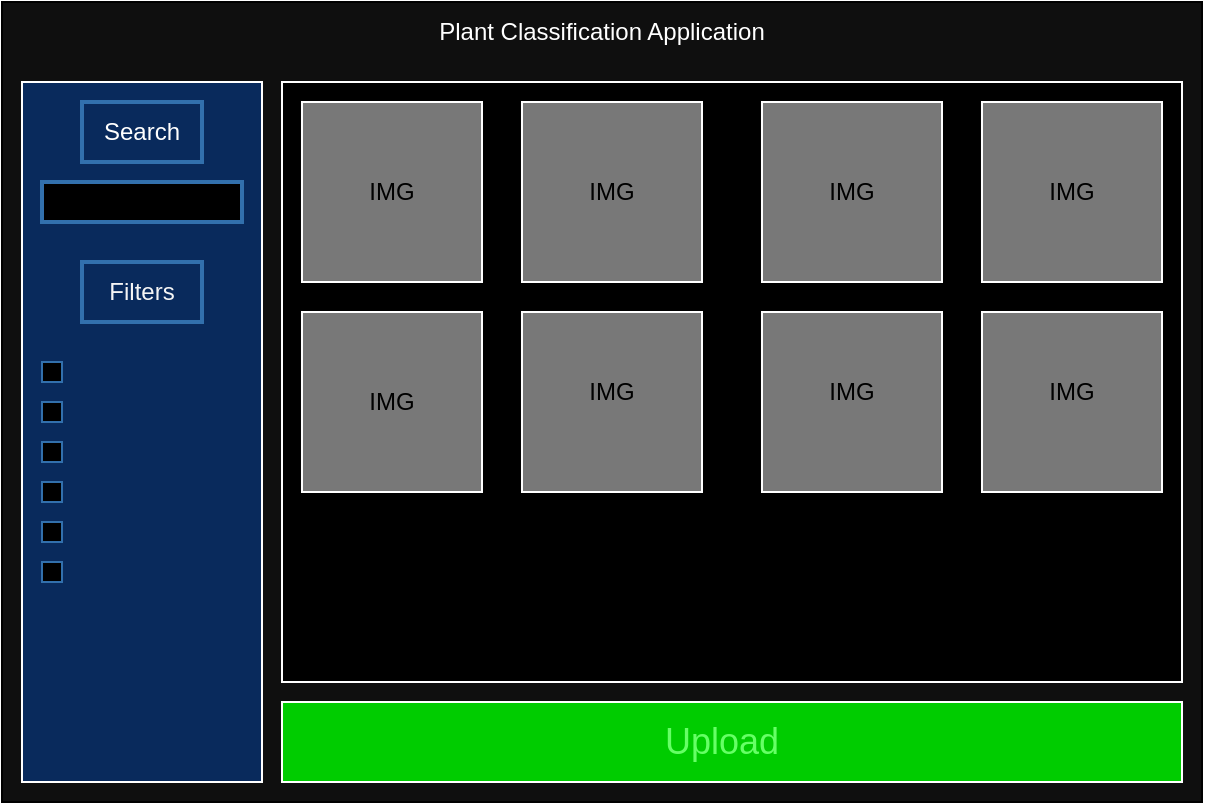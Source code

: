 <mxfile version="24.2.1" type="device">
  <diagram name="Page-1" id="HOJwUG74LWfEFWNBvIvv">
    <mxGraphModel dx="954" dy="606" grid="1" gridSize="10" guides="1" tooltips="1" connect="1" arrows="1" fold="1" page="1" pageScale="1" pageWidth="850" pageHeight="1100" math="0" shadow="0">
      <root>
        <mxCell id="0" />
        <mxCell id="1" parent="0" />
        <mxCell id="jYukw_DiyJe6nwLYxafM-2" value="" style="rounded=0;whiteSpace=wrap;html=1;fillColor=#0F0F0F;fillStyle=solid;" vertex="1" parent="1">
          <mxGeometry x="120" y="80" width="600" height="400" as="geometry" />
        </mxCell>
        <mxCell id="jYukw_DiyJe6nwLYxafM-3" value="&lt;font color=&quot;#ffffff&quot;&gt;Plant Classification Application&lt;/font&gt;" style="text;html=1;align=center;verticalAlign=middle;whiteSpace=wrap;rounded=0;" vertex="1" parent="1">
          <mxGeometry x="200" y="80" width="440" height="30" as="geometry" />
        </mxCell>
        <mxCell id="jYukw_DiyJe6nwLYxafM-4" value="" style="rounded=0;whiteSpace=wrap;html=1;strokeColor=#FFFFFF;fillColor=#092A5C;" vertex="1" parent="1">
          <mxGeometry x="130" y="120" width="120" height="350" as="geometry" />
        </mxCell>
        <mxCell id="jYukw_DiyJe6nwLYxafM-5" value="&lt;font color=&quot;#ffffff&quot;&gt;Search&lt;/font&gt;" style="text;html=1;align=center;verticalAlign=middle;whiteSpace=wrap;rounded=0;strokeColor=#3270AD;strokeWidth=2;" vertex="1" parent="1">
          <mxGeometry x="160" y="130" width="60" height="30" as="geometry" />
        </mxCell>
        <mxCell id="jYukw_DiyJe6nwLYxafM-6" value="&lt;font color=&quot;#f5f5f5&quot;&gt;Filters&lt;/font&gt;" style="text;html=1;align=center;verticalAlign=middle;whiteSpace=wrap;rounded=0;strokeColor=#3270AD;strokeWidth=2;" vertex="1" parent="1">
          <mxGeometry x="160" y="210" width="60" height="30" as="geometry" />
        </mxCell>
        <mxCell id="jYukw_DiyJe6nwLYxafM-9" value="" style="rounded=0;whiteSpace=wrap;html=1;fillColor=#000000;strokeWidth=2;strokeColor=#3270AD;" vertex="1" parent="1">
          <mxGeometry x="140" y="170" width="100" height="20" as="geometry" />
        </mxCell>
        <mxCell id="jYukw_DiyJe6nwLYxafM-11" value="" style="whiteSpace=wrap;html=1;aspect=fixed;strokeColor=#3270AD;fillColor=#000000;" vertex="1" parent="1">
          <mxGeometry x="140" y="260" width="10" height="10" as="geometry" />
        </mxCell>
        <mxCell id="jYukw_DiyJe6nwLYxafM-12" value="" style="whiteSpace=wrap;html=1;aspect=fixed;strokeColor=#3270AD;fillColor=#000000;" vertex="1" parent="1">
          <mxGeometry x="140" y="280" width="10" height="10" as="geometry" />
        </mxCell>
        <mxCell id="jYukw_DiyJe6nwLYxafM-13" value="" style="whiteSpace=wrap;html=1;aspect=fixed;strokeColor=#3270AD;fillColor=#000000;" vertex="1" parent="1">
          <mxGeometry x="140" y="300" width="10" height="10" as="geometry" />
        </mxCell>
        <mxCell id="jYukw_DiyJe6nwLYxafM-14" value="" style="whiteSpace=wrap;html=1;aspect=fixed;strokeColor=#3270AD;fillColor=#000000;" vertex="1" parent="1">
          <mxGeometry x="140" y="320" width="10" height="10" as="geometry" />
        </mxCell>
        <mxCell id="jYukw_DiyJe6nwLYxafM-15" value="" style="whiteSpace=wrap;html=1;aspect=fixed;strokeColor=#3270AD;fillColor=#000000;" vertex="1" parent="1">
          <mxGeometry x="140" y="340" width="10" height="10" as="geometry" />
        </mxCell>
        <mxCell id="jYukw_DiyJe6nwLYxafM-16" value="" style="whiteSpace=wrap;html=1;aspect=fixed;strokeColor=#3270AD;fillColor=#000000;" vertex="1" parent="1">
          <mxGeometry x="140" y="360" width="10" height="10" as="geometry" />
        </mxCell>
        <mxCell id="jYukw_DiyJe6nwLYxafM-17" value="" style="rounded=0;whiteSpace=wrap;html=1;strokeColor=#FFFFFF;fillColor=#000000;" vertex="1" parent="1">
          <mxGeometry x="260" y="120" width="450" height="300" as="geometry" />
        </mxCell>
        <mxCell id="jYukw_DiyJe6nwLYxafM-18" value="" style="rounded=0;whiteSpace=wrap;html=1;fillColor=#00CC00;strokeColor=#FFFFFF;" vertex="1" parent="1">
          <mxGeometry x="260" y="430" width="450" height="40" as="geometry" />
        </mxCell>
        <mxCell id="jYukw_DiyJe6nwLYxafM-19" value="&lt;font color=&quot;#66ff66&quot; style=&quot;font-size: 18px;&quot;&gt;Upload&lt;/font&gt;" style="text;html=1;align=center;verticalAlign=middle;whiteSpace=wrap;rounded=0;" vertex="1" parent="1">
          <mxGeometry x="450" y="435" width="60" height="30" as="geometry" />
        </mxCell>
        <mxCell id="jYukw_DiyJe6nwLYxafM-20" value="" style="whiteSpace=wrap;html=1;aspect=fixed;fillColor=#787878;strokeColor=#FFFFFF;" vertex="1" parent="1">
          <mxGeometry x="270" y="130" width="90" height="90" as="geometry" />
        </mxCell>
        <mxCell id="jYukw_DiyJe6nwLYxafM-23" value="IMG" style="text;html=1;align=center;verticalAlign=middle;whiteSpace=wrap;rounded=0;" vertex="1" parent="1">
          <mxGeometry x="285" y="160" width="60" height="30" as="geometry" />
        </mxCell>
        <mxCell id="jYukw_DiyJe6nwLYxafM-24" value="" style="whiteSpace=wrap;html=1;aspect=fixed;fillColor=#787878;strokeColor=#FFFFFF;" vertex="1" parent="1">
          <mxGeometry x="380" y="130" width="90" height="90" as="geometry" />
        </mxCell>
        <mxCell id="jYukw_DiyJe6nwLYxafM-25" value="" style="whiteSpace=wrap;html=1;aspect=fixed;fillColor=#787878;strokeColor=#FFFFFF;" vertex="1" parent="1">
          <mxGeometry x="500" y="130" width="90" height="90" as="geometry" />
        </mxCell>
        <mxCell id="jYukw_DiyJe6nwLYxafM-27" value="" style="whiteSpace=wrap;html=1;aspect=fixed;fillColor=#787878;strokeColor=#FFFFFF;" vertex="1" parent="1">
          <mxGeometry x="610" y="130" width="90" height="90" as="geometry" />
        </mxCell>
        <mxCell id="jYukw_DiyJe6nwLYxafM-28" value="" style="whiteSpace=wrap;html=1;aspect=fixed;fillColor=#787878;strokeColor=#FFFFFF;" vertex="1" parent="1">
          <mxGeometry x="270" y="235" width="90" height="90" as="geometry" />
        </mxCell>
        <mxCell id="jYukw_DiyJe6nwLYxafM-29" value="" style="whiteSpace=wrap;html=1;aspect=fixed;fillColor=#787878;strokeColor=#FFFFFF;" vertex="1" parent="1">
          <mxGeometry x="380" y="235" width="90" height="90" as="geometry" />
        </mxCell>
        <mxCell id="jYukw_DiyJe6nwLYxafM-30" value="" style="whiteSpace=wrap;html=1;aspect=fixed;fillColor=#787878;strokeColor=#FFFFFF;" vertex="1" parent="1">
          <mxGeometry x="500" y="235" width="90" height="90" as="geometry" />
        </mxCell>
        <mxCell id="jYukw_DiyJe6nwLYxafM-31" value="" style="whiteSpace=wrap;html=1;aspect=fixed;fillColor=#787878;strokeColor=#FFFFFF;" vertex="1" parent="1">
          <mxGeometry x="610" y="235" width="90" height="90" as="geometry" />
        </mxCell>
        <mxCell id="jYukw_DiyJe6nwLYxafM-33" value="IMG" style="text;html=1;align=center;verticalAlign=middle;whiteSpace=wrap;rounded=0;" vertex="1" parent="1">
          <mxGeometry x="395" y="160" width="60" height="30" as="geometry" />
        </mxCell>
        <mxCell id="jYukw_DiyJe6nwLYxafM-34" value="IMG" style="text;html=1;align=center;verticalAlign=middle;whiteSpace=wrap;rounded=0;" vertex="1" parent="1">
          <mxGeometry x="285" y="265" width="60" height="30" as="geometry" />
        </mxCell>
        <mxCell id="jYukw_DiyJe6nwLYxafM-35" value="IMG" style="text;html=1;align=center;verticalAlign=middle;whiteSpace=wrap;rounded=0;" vertex="1" parent="1">
          <mxGeometry x="395" y="260" width="60" height="30" as="geometry" />
        </mxCell>
        <mxCell id="jYukw_DiyJe6nwLYxafM-36" value="IMG" style="text;html=1;align=center;verticalAlign=middle;whiteSpace=wrap;rounded=0;" vertex="1" parent="1">
          <mxGeometry x="515" y="160" width="60" height="30" as="geometry" />
        </mxCell>
        <mxCell id="jYukw_DiyJe6nwLYxafM-37" value="IMG" style="text;html=1;align=center;verticalAlign=middle;whiteSpace=wrap;rounded=0;" vertex="1" parent="1">
          <mxGeometry x="625" y="160" width="60" height="30" as="geometry" />
        </mxCell>
        <mxCell id="jYukw_DiyJe6nwLYxafM-38" value="IMG" style="text;html=1;align=center;verticalAlign=middle;whiteSpace=wrap;rounded=0;" vertex="1" parent="1">
          <mxGeometry x="515" y="260" width="60" height="30" as="geometry" />
        </mxCell>
        <mxCell id="jYukw_DiyJe6nwLYxafM-39" value="IMG" style="text;html=1;align=center;verticalAlign=middle;whiteSpace=wrap;rounded=0;" vertex="1" parent="1">
          <mxGeometry x="625" y="260" width="60" height="30" as="geometry" />
        </mxCell>
      </root>
    </mxGraphModel>
  </diagram>
</mxfile>

